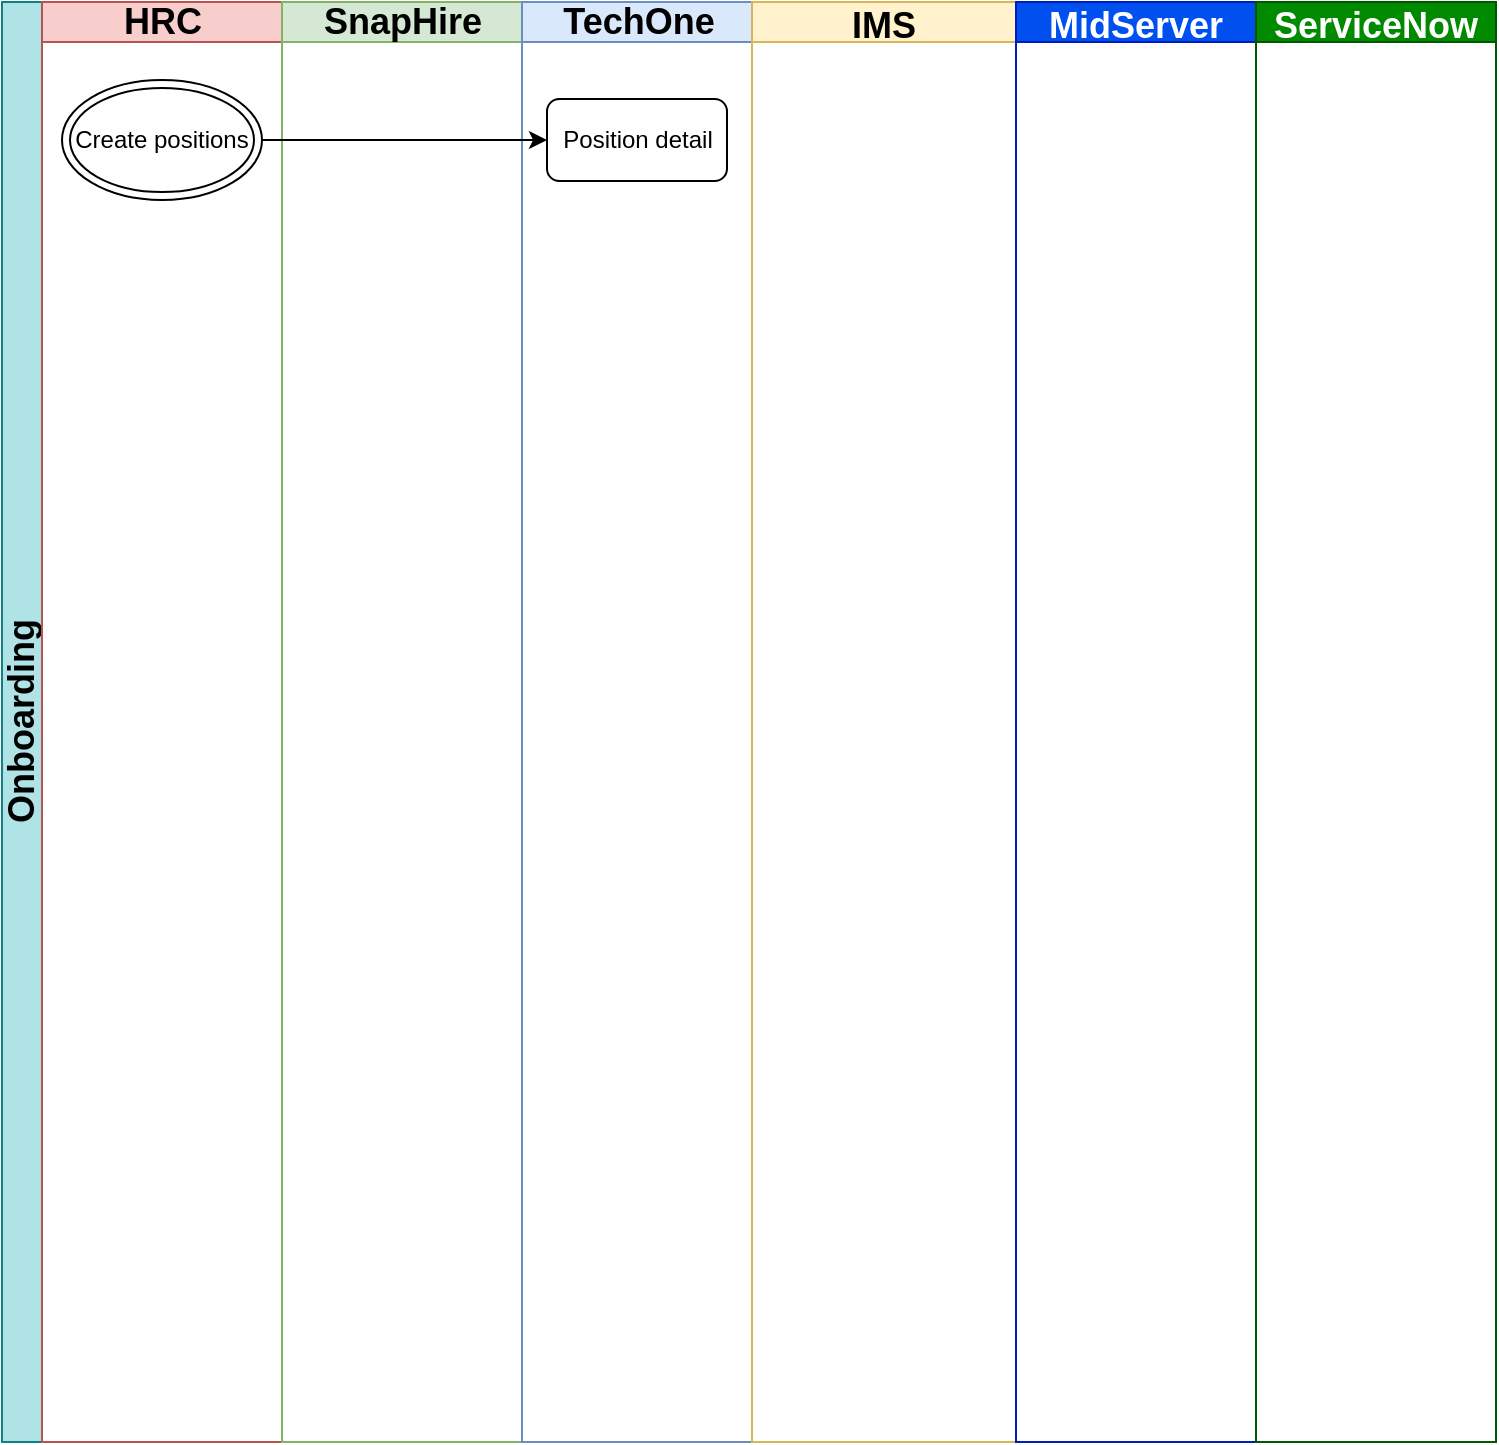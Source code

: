 <mxfile version="14.6.0" type="github">
  <diagram id="prtHgNgQTEPvFCAcTncT" name="Page-1">
    <mxGraphModel dx="1422" dy="794" grid="0" gridSize="10" guides="1" tooltips="1" connect="1" arrows="1" fold="1" page="1" pageScale="1" pageWidth="827" pageHeight="1169" background="#ffffff" math="0" shadow="0">
      <root>
        <mxCell id="0" />
        <mxCell id="1" parent="0" />
        <mxCell id="dxcnD2SvZWiTtUMQ6UVI-39" value="Onboarding" style="swimlane;html=1;childLayout=stackLayout;resizeParent=1;resizeParentMax=0;startSize=20;horizontal=0;horizontalStack=1;fillColor=#b0e3e6;strokeColor=#0e8088;fontSize=18;" vertex="1" parent="1">
          <mxGeometry x="62" y="70" width="747" height="720" as="geometry" />
        </mxCell>
        <mxCell id="dxcnD2SvZWiTtUMQ6UVI-40" value="HRC" style="swimlane;html=1;startSize=20;fillColor=#f8cecc;strokeColor=#b85450;fontSize=18;" vertex="1" parent="dxcnD2SvZWiTtUMQ6UVI-39">
          <mxGeometry x="20" width="120" height="720" as="geometry" />
        </mxCell>
        <mxCell id="dxcnD2SvZWiTtUMQ6UVI-51" value="Create positions" style="ellipse;shape=doubleEllipse;whiteSpace=wrap;html=1;fontSize=12;" vertex="1" parent="dxcnD2SvZWiTtUMQ6UVI-40">
          <mxGeometry x="10" y="39" width="100" height="60" as="geometry" />
        </mxCell>
        <mxCell id="dxcnD2SvZWiTtUMQ6UVI-41" value="SnapHire" style="swimlane;html=1;startSize=20;fillColor=#d5e8d4;strokeColor=#82b366;fontSize=18;" vertex="1" parent="dxcnD2SvZWiTtUMQ6UVI-39">
          <mxGeometry x="140" width="120" height="720" as="geometry" />
        </mxCell>
        <mxCell id="dxcnD2SvZWiTtUMQ6UVI-42" value="TechOne" style="swimlane;html=1;startSize=20;fillColor=#dae8fc;strokeColor=#6c8ebf;fontSize=18;" vertex="1" parent="dxcnD2SvZWiTtUMQ6UVI-39">
          <mxGeometry x="260" width="115" height="720" as="geometry" />
        </mxCell>
        <mxCell id="dxcnD2SvZWiTtUMQ6UVI-52" value="Position detail" style="rounded=1;whiteSpace=wrap;html=1;fontSize=12;" vertex="1" parent="dxcnD2SvZWiTtUMQ6UVI-42">
          <mxGeometry x="12.5" y="48.5" width="90" height="41" as="geometry" />
        </mxCell>
        <mxCell id="dxcnD2SvZWiTtUMQ6UVI-47" value="IMS" style="swimlane;startSize=20;fillColor=#fff2cc;strokeColor=#d6b656;fontSize=18;" vertex="1" parent="dxcnD2SvZWiTtUMQ6UVI-39">
          <mxGeometry x="375" width="132" height="720" as="geometry" />
        </mxCell>
        <mxCell id="dxcnD2SvZWiTtUMQ6UVI-48" value="MidServer" style="swimlane;startSize=20;fillColor=#0050ef;strokeColor=#001DBC;fontColor=#ffffff;fontSize=18;" vertex="1" parent="dxcnD2SvZWiTtUMQ6UVI-39">
          <mxGeometry x="507" width="120" height="720" as="geometry" />
        </mxCell>
        <mxCell id="dxcnD2SvZWiTtUMQ6UVI-49" value="ServiceNow" style="swimlane;startSize=20;fillColor=#008a00;strokeColor=#005700;fontColor=#ffffff;fontSize=18;" vertex="1" parent="dxcnD2SvZWiTtUMQ6UVI-39">
          <mxGeometry x="627" width="120" height="720" as="geometry" />
        </mxCell>
        <mxCell id="dxcnD2SvZWiTtUMQ6UVI-53" style="edgeStyle=orthogonalEdgeStyle;rounded=0;orthogonalLoop=1;jettySize=auto;html=1;fontSize=12;" edge="1" parent="dxcnD2SvZWiTtUMQ6UVI-39" source="dxcnD2SvZWiTtUMQ6UVI-51" target="dxcnD2SvZWiTtUMQ6UVI-52">
          <mxGeometry relative="1" as="geometry" />
        </mxCell>
      </root>
    </mxGraphModel>
  </diagram>
</mxfile>
